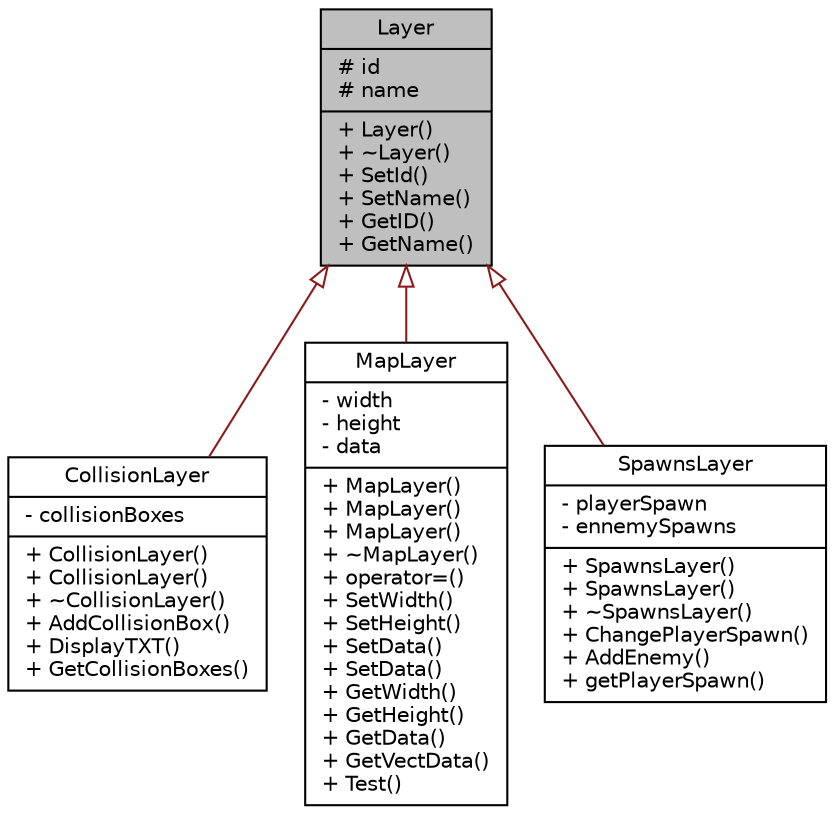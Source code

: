 digraph "Layer"
{
 // LATEX_PDF_SIZE
  bgcolor="transparent";
  edge [fontname="Helvetica",fontsize="10",labelfontname="Helvetica",labelfontsize="10"];
  node [fontname="Helvetica",fontsize="10",shape=record];
  Node1 [label="{Layer\n|# id\l# name\l|+ Layer()\l+ ~Layer()\l+ SetId()\l+ SetName()\l+ GetID()\l+ GetName()\l}",height=0.2,width=0.4,color="black", fillcolor="grey75", style="filled", fontcolor="black",tooltip=" "];
  Node1 -> Node2 [dir="back",color="firebrick4",fontsize="10",style="solid",arrowtail="onormal",fontname="Helvetica"];
  Node2 [label="{CollisionLayer\n|- collisionBoxes\l|+ CollisionLayer()\l+ CollisionLayer()\l+ ~CollisionLayer()\l+ AddCollisionBox()\l+ DisplayTXT()\l+ GetCollisionBoxes()\l}",height=0.2,width=0.4,color="black",URL="$classCollisionLayer.html",tooltip="Classe représentant une couche de CollisionBox Hérité de Layer Représente toutes les CollisionBox d'u..."];
  Node1 -> Node3 [dir="back",color="firebrick4",fontsize="10",style="solid",arrowtail="onormal",fontname="Helvetica"];
  Node3 [label="{MapLayer\n|- width\l- height\l- data\l|+ MapLayer()\l+ MapLayer()\l+ MapLayer()\l+ ~MapLayer()\l+ operator=()\l+ SetWidth()\l+ SetHeight()\l+ SetData()\l+ SetData()\l+ GetWidth()\l+ GetHeight()\l+ GetData()\l+ GetVectData()\l+ Test()\l}",height=0.2,width=0.4,color="black",URL="$classMapLayer.html",tooltip="Classe représentant une couche de tuiles."];
  Node1 -> Node4 [dir="back",color="firebrick4",fontsize="10",style="solid",arrowtail="onormal",fontname="Helvetica"];
  Node4 [label="{SpawnsLayer\n|- playerSpawn\l- ennemySpawns\l|+ SpawnsLayer()\l+ SpawnsLayer()\l+ ~SpawnsLayer()\l+ ChangePlayerSpawn()\l+ AddEnemy()\l+ getPlayerSpawn()\l}",height=0.2,width=0.4,color="black",URL="$classSpawnsLayer.html",tooltip="Classe représentant une couche de SpawnPoint Hérité de Layer Représente tous les SpawnPoint du jeu,..."];
}
